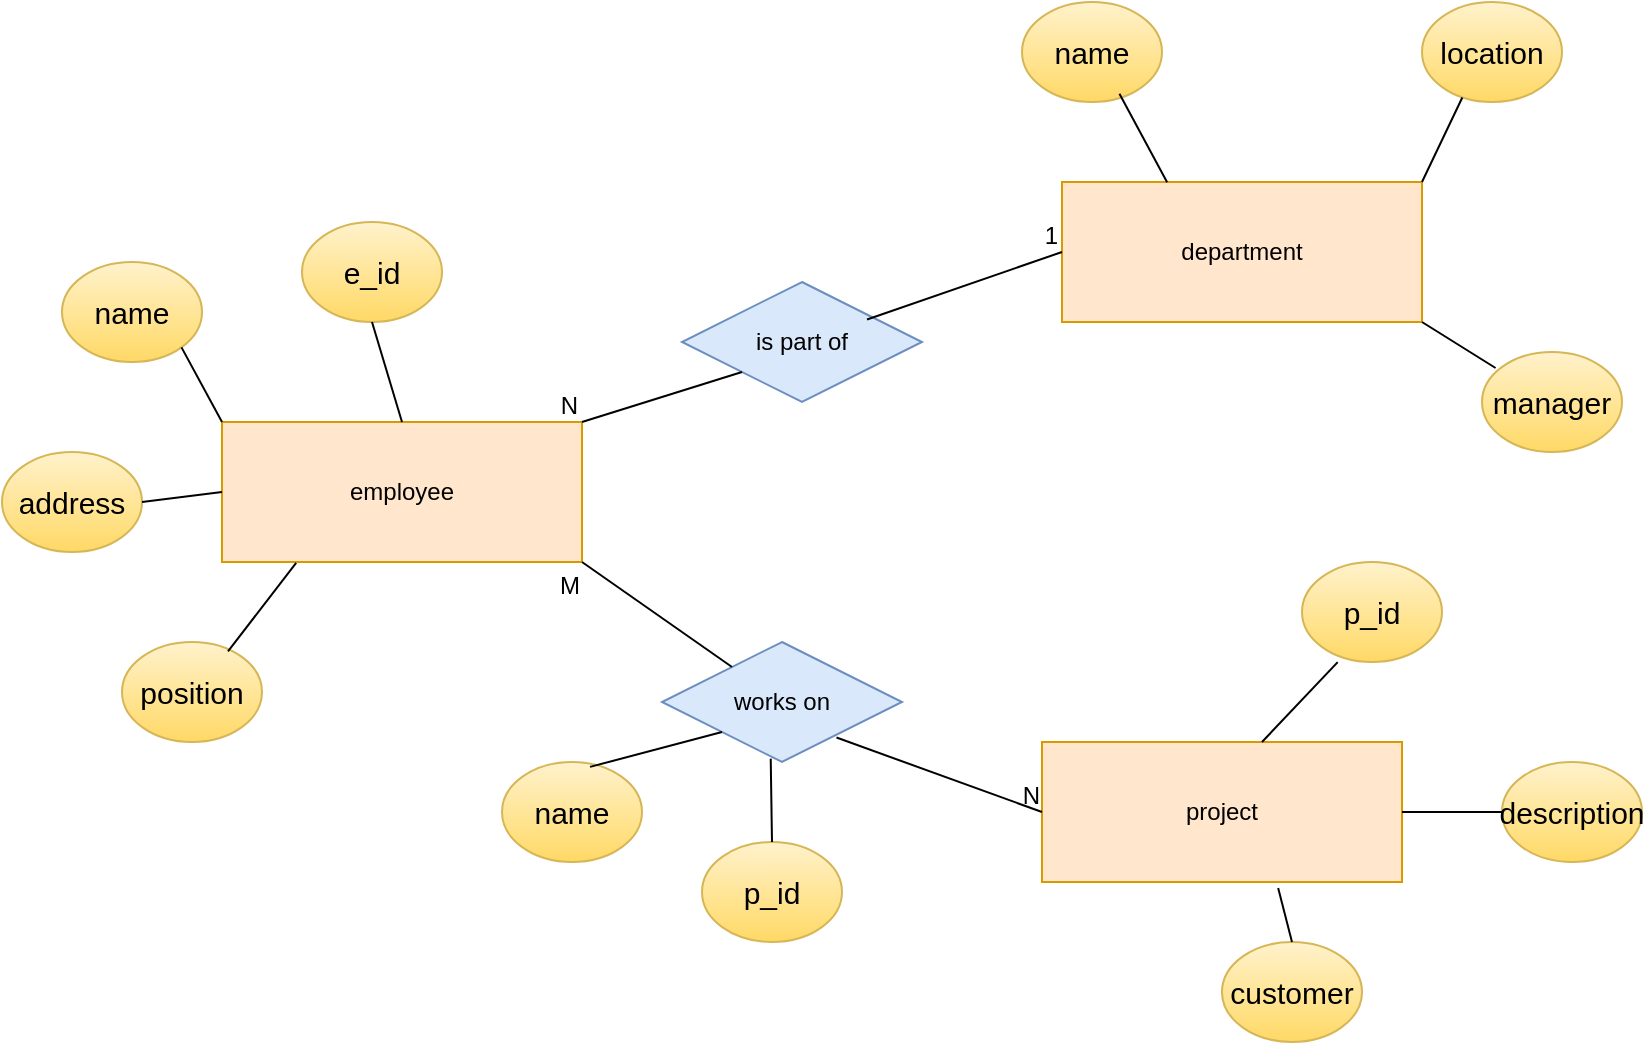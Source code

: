 <mxfile version="26.2.9">
  <diagram name="Page-1" id="fxcsWgpGUYQy39GgudwH">
    <mxGraphModel dx="937" dy="531" grid="1" gridSize="10" guides="1" tooltips="1" connect="1" arrows="1" fold="1" page="1" pageScale="1" pageWidth="3300" pageHeight="4681" math="0" shadow="0">
      <root>
        <mxCell id="0" />
        <mxCell id="1" parent="0" />
        <mxCell id="H8H1YPhDM66-B2P9FcZS-3" value="name" style="ellipse;whiteSpace=wrap;html=1;fillColor=#fff2cc;strokeColor=#d6b656;gradientColor=#ffd966;fontSize=15;" vertex="1" parent="1">
          <mxGeometry x="190" y="320" width="70" height="50" as="geometry" />
        </mxCell>
        <mxCell id="H8H1YPhDM66-B2P9FcZS-4" value="address" style="ellipse;whiteSpace=wrap;html=1;fillColor=#fff2cc;strokeColor=#d6b656;gradientColor=#ffd966;fontSize=15;" vertex="1" parent="1">
          <mxGeometry x="160" y="415" width="70" height="50" as="geometry" />
        </mxCell>
        <mxCell id="H8H1YPhDM66-B2P9FcZS-5" value="position" style="ellipse;whiteSpace=wrap;html=1;fillColor=#fff2cc;strokeColor=#d6b656;gradientColor=#ffd966;fontSize=15;" vertex="1" parent="1">
          <mxGeometry x="220" y="510" width="70" height="50" as="geometry" />
        </mxCell>
        <mxCell id="H8H1YPhDM66-B2P9FcZS-6" value="e_id" style="ellipse;whiteSpace=wrap;html=1;fillColor=#fff2cc;strokeColor=#d6b656;gradientColor=#ffd966;fontSize=15;" vertex="1" parent="1">
          <mxGeometry x="310" y="300" width="70" height="50" as="geometry" />
        </mxCell>
        <mxCell id="H8H1YPhDM66-B2P9FcZS-8" value="name" style="ellipse;whiteSpace=wrap;html=1;fillColor=#fff2cc;strokeColor=#d6b656;gradientColor=#ffd966;fontSize=15;" vertex="1" parent="1">
          <mxGeometry x="670" y="190" width="70" height="50" as="geometry" />
        </mxCell>
        <mxCell id="H8H1YPhDM66-B2P9FcZS-9" value="description" style="ellipse;whiteSpace=wrap;html=1;fillColor=#fff2cc;strokeColor=#d6b656;gradientColor=#ffd966;fontSize=15;" vertex="1" parent="1">
          <mxGeometry x="910" y="570" width="70" height="50" as="geometry" />
        </mxCell>
        <mxCell id="H8H1YPhDM66-B2P9FcZS-10" value="employee" style="whiteSpace=wrap;html=1;align=center;fillColor=#ffe6cc;strokeColor=#d79b00;" vertex="1" parent="1">
          <mxGeometry x="270" y="400" width="180" height="70" as="geometry" />
        </mxCell>
        <mxCell id="H8H1YPhDM66-B2P9FcZS-13" value="department" style="whiteSpace=wrap;html=1;align=center;fillColor=#ffe6cc;strokeColor=#d79b00;" vertex="1" parent="1">
          <mxGeometry x="690" y="280" width="180" height="70" as="geometry" />
        </mxCell>
        <mxCell id="H8H1YPhDM66-B2P9FcZS-14" value="project" style="whiteSpace=wrap;html=1;align=center;fillColor=#ffe6cc;strokeColor=#d79b00;" vertex="1" parent="1">
          <mxGeometry x="680" y="560" width="180" height="70" as="geometry" />
        </mxCell>
        <mxCell id="H8H1YPhDM66-B2P9FcZS-17" value="is part of" style="shape=rhombus;perimeter=rhombusPerimeter;whiteSpace=wrap;html=1;align=center;fillColor=#dae8fc;strokeColor=#6c8ebf;" vertex="1" parent="1">
          <mxGeometry x="500" y="330" width="120" height="60" as="geometry" />
        </mxCell>
        <mxCell id="H8H1YPhDM66-B2P9FcZS-18" value="works on" style="shape=rhombus;perimeter=rhombusPerimeter;whiteSpace=wrap;html=1;align=center;fillColor=#dae8fc;strokeColor=#6c8ebf;" vertex="1" parent="1">
          <mxGeometry x="490" y="510" width="120" height="60" as="geometry" />
        </mxCell>
        <mxCell id="H8H1YPhDM66-B2P9FcZS-26" value="" style="endArrow=none;html=1;rounded=0;entryX=1;entryY=0;entryDx=0;entryDy=0;exitX=0;exitY=1;exitDx=0;exitDy=0;" edge="1" parent="1" source="H8H1YPhDM66-B2P9FcZS-17" target="H8H1YPhDM66-B2P9FcZS-10">
          <mxGeometry relative="1" as="geometry">
            <mxPoint x="530" y="370" as="sourcePoint" />
            <mxPoint x="590" y="345" as="targetPoint" />
          </mxGeometry>
        </mxCell>
        <mxCell id="H8H1YPhDM66-B2P9FcZS-27" value="N" style="resizable=0;html=1;whiteSpace=wrap;align=right;verticalAlign=bottom;" connectable="0" vertex="1" parent="H8H1YPhDM66-B2P9FcZS-26">
          <mxGeometry x="1" relative="1" as="geometry" />
        </mxCell>
        <mxCell id="H8H1YPhDM66-B2P9FcZS-28" value="" style="endArrow=none;html=1;rounded=0;entryX=0;entryY=0.5;entryDx=0;entryDy=0;exitX=0.771;exitY=0.312;exitDx=0;exitDy=0;exitPerimeter=0;" edge="1" parent="1" source="H8H1YPhDM66-B2P9FcZS-17" target="H8H1YPhDM66-B2P9FcZS-13">
          <mxGeometry relative="1" as="geometry">
            <mxPoint x="610" y="400" as="sourcePoint" />
            <mxPoint x="770" y="400" as="targetPoint" />
          </mxGeometry>
        </mxCell>
        <mxCell id="H8H1YPhDM66-B2P9FcZS-29" value="1" style="resizable=0;html=1;whiteSpace=wrap;align=right;verticalAlign=bottom;" connectable="0" vertex="1" parent="H8H1YPhDM66-B2P9FcZS-28">
          <mxGeometry x="1" relative="1" as="geometry" />
        </mxCell>
        <mxCell id="H8H1YPhDM66-B2P9FcZS-30" value="customer" style="ellipse;whiteSpace=wrap;html=1;fillColor=#fff2cc;strokeColor=#d6b656;gradientColor=#ffd966;fontSize=15;" vertex="1" parent="1">
          <mxGeometry x="770" y="660" width="70" height="50" as="geometry" />
        </mxCell>
        <mxCell id="H8H1YPhDM66-B2P9FcZS-31" value="" style="endArrow=none;html=1;rounded=0;entryX=1;entryY=1;entryDx=0;entryDy=0;" edge="1" parent="1" source="H8H1YPhDM66-B2P9FcZS-18" target="H8H1YPhDM66-B2P9FcZS-10">
          <mxGeometry relative="1" as="geometry">
            <mxPoint x="380" y="500" as="sourcePoint" />
            <mxPoint x="540" y="500" as="targetPoint" />
          </mxGeometry>
        </mxCell>
        <mxCell id="H8H1YPhDM66-B2P9FcZS-32" value="M" style="resizable=0;html=1;whiteSpace=wrap;align=right;verticalAlign=bottom;" connectable="0" vertex="1" parent="H8H1YPhDM66-B2P9FcZS-31">
          <mxGeometry x="1" relative="1" as="geometry">
            <mxPoint y="20" as="offset" />
          </mxGeometry>
        </mxCell>
        <mxCell id="H8H1YPhDM66-B2P9FcZS-36" value="" style="endArrow=none;html=1;rounded=0;entryX=0;entryY=0.5;entryDx=0;entryDy=0;exitX=0.727;exitY=0.796;exitDx=0;exitDy=0;exitPerimeter=0;" edge="1" parent="1" source="H8H1YPhDM66-B2P9FcZS-18" target="H8H1YPhDM66-B2P9FcZS-14">
          <mxGeometry relative="1" as="geometry">
            <mxPoint x="510" y="470" as="sourcePoint" />
            <mxPoint x="670" y="470" as="targetPoint" />
          </mxGeometry>
        </mxCell>
        <mxCell id="H8H1YPhDM66-B2P9FcZS-37" value="N" style="resizable=0;html=1;whiteSpace=wrap;align=right;verticalAlign=bottom;" connectable="0" vertex="1" parent="H8H1YPhDM66-B2P9FcZS-36">
          <mxGeometry x="1" relative="1" as="geometry" />
        </mxCell>
        <mxCell id="H8H1YPhDM66-B2P9FcZS-38" value="location" style="ellipse;whiteSpace=wrap;html=1;fillColor=#fff2cc;strokeColor=#d6b656;gradientColor=#ffd966;fontSize=15;" vertex="1" parent="1">
          <mxGeometry x="870" y="190" width="70" height="50" as="geometry" />
        </mxCell>
        <mxCell id="H8H1YPhDM66-B2P9FcZS-39" value="manager" style="ellipse;whiteSpace=wrap;html=1;fillColor=#fff2cc;strokeColor=#d6b656;gradientColor=#ffd966;fontSize=15;" vertex="1" parent="1">
          <mxGeometry x="900" y="365" width="70" height="50" as="geometry" />
        </mxCell>
        <mxCell id="H8H1YPhDM66-B2P9FcZS-40" value="" style="endArrow=none;html=1;rounded=0;exitX=0.696;exitY=0.917;exitDx=0;exitDy=0;exitPerimeter=0;entryX=0.292;entryY=0.002;entryDx=0;entryDy=0;entryPerimeter=0;" edge="1" parent="1" source="H8H1YPhDM66-B2P9FcZS-8" target="H8H1YPhDM66-B2P9FcZS-13">
          <mxGeometry relative="1" as="geometry">
            <mxPoint x="730" y="310" as="sourcePoint" />
            <mxPoint x="890" y="310" as="targetPoint" />
          </mxGeometry>
        </mxCell>
        <mxCell id="H8H1YPhDM66-B2P9FcZS-41" value="" style="endArrow=none;html=1;rounded=0;exitX=1;exitY=1;exitDx=0;exitDy=0;entryX=0.097;entryY=0.16;entryDx=0;entryDy=0;entryPerimeter=0;" edge="1" parent="1" source="H8H1YPhDM66-B2P9FcZS-13" target="H8H1YPhDM66-B2P9FcZS-39">
          <mxGeometry relative="1" as="geometry">
            <mxPoint x="729" y="246" as="sourcePoint" />
            <mxPoint x="753" y="290" as="targetPoint" />
          </mxGeometry>
        </mxCell>
        <mxCell id="H8H1YPhDM66-B2P9FcZS-42" value="" style="endArrow=none;html=1;rounded=0;exitX=1;exitY=0;exitDx=0;exitDy=0;entryX=0.288;entryY=0.955;entryDx=0;entryDy=0;entryPerimeter=0;" edge="1" parent="1" source="H8H1YPhDM66-B2P9FcZS-13" target="H8H1YPhDM66-B2P9FcZS-38">
          <mxGeometry relative="1" as="geometry">
            <mxPoint x="880" y="360" as="sourcePoint" />
            <mxPoint x="917" y="383" as="targetPoint" />
          </mxGeometry>
        </mxCell>
        <mxCell id="H8H1YPhDM66-B2P9FcZS-43" value="" style="endArrow=none;html=1;rounded=0;exitX=1;exitY=0.5;exitDx=0;exitDy=0;entryX=0;entryY=0.5;entryDx=0;entryDy=0;" edge="1" parent="1" source="H8H1YPhDM66-B2P9FcZS-14" target="H8H1YPhDM66-B2P9FcZS-9">
          <mxGeometry relative="1" as="geometry">
            <mxPoint x="880" y="360" as="sourcePoint" />
            <mxPoint x="917" y="383" as="targetPoint" />
          </mxGeometry>
        </mxCell>
        <mxCell id="H8H1YPhDM66-B2P9FcZS-44" value="" style="endArrow=none;html=1;rounded=0;exitX=0.656;exitY=1.043;exitDx=0;exitDy=0;entryX=0.5;entryY=0;entryDx=0;entryDy=0;exitPerimeter=0;" edge="1" parent="1" source="H8H1YPhDM66-B2P9FcZS-14" target="H8H1YPhDM66-B2P9FcZS-30">
          <mxGeometry relative="1" as="geometry">
            <mxPoint x="870" y="605" as="sourcePoint" />
            <mxPoint x="920" y="605" as="targetPoint" />
          </mxGeometry>
        </mxCell>
        <mxCell id="H8H1YPhDM66-B2P9FcZS-45" value="" style="endArrow=none;html=1;rounded=0;exitX=0.206;exitY=1.007;exitDx=0;exitDy=0;entryX=0.757;entryY=0.093;entryDx=0;entryDy=0;exitPerimeter=0;entryPerimeter=0;" edge="1" parent="1" source="H8H1YPhDM66-B2P9FcZS-10" target="H8H1YPhDM66-B2P9FcZS-5">
          <mxGeometry relative="1" as="geometry">
            <mxPoint x="808" y="643" as="sourcePoint" />
            <mxPoint x="815" y="670" as="targetPoint" />
          </mxGeometry>
        </mxCell>
        <mxCell id="H8H1YPhDM66-B2P9FcZS-46" value="" style="endArrow=none;html=1;rounded=0;exitX=0;exitY=0.5;exitDx=0;exitDy=0;entryX=1;entryY=0.5;entryDx=0;entryDy=0;" edge="1" parent="1" source="H8H1YPhDM66-B2P9FcZS-10" target="H8H1YPhDM66-B2P9FcZS-4">
          <mxGeometry relative="1" as="geometry">
            <mxPoint x="317" y="480" as="sourcePoint" />
            <mxPoint x="283" y="525" as="targetPoint" />
          </mxGeometry>
        </mxCell>
        <mxCell id="H8H1YPhDM66-B2P9FcZS-47" value="" style="endArrow=none;html=1;rounded=0;exitX=0;exitY=0;exitDx=0;exitDy=0;entryX=1;entryY=1;entryDx=0;entryDy=0;" edge="1" parent="1" source="H8H1YPhDM66-B2P9FcZS-10" target="H8H1YPhDM66-B2P9FcZS-3">
          <mxGeometry relative="1" as="geometry">
            <mxPoint x="280" y="445" as="sourcePoint" />
            <mxPoint x="240" y="450" as="targetPoint" />
          </mxGeometry>
        </mxCell>
        <mxCell id="H8H1YPhDM66-B2P9FcZS-48" value="" style="endArrow=none;html=1;rounded=0;exitX=0.5;exitY=0;exitDx=0;exitDy=0;entryX=0.5;entryY=1;entryDx=0;entryDy=0;" edge="1" parent="1" source="H8H1YPhDM66-B2P9FcZS-10" target="H8H1YPhDM66-B2P9FcZS-6">
          <mxGeometry relative="1" as="geometry">
            <mxPoint x="280" y="410" as="sourcePoint" />
            <mxPoint x="260" y="373" as="targetPoint" />
          </mxGeometry>
        </mxCell>
        <mxCell id="H8H1YPhDM66-B2P9FcZS-49" value="name" style="ellipse;whiteSpace=wrap;html=1;fillColor=#fff2cc;strokeColor=#d6b656;gradientColor=#ffd966;fontSize=15;" vertex="1" parent="1">
          <mxGeometry x="410" y="570" width="70" height="50" as="geometry" />
        </mxCell>
        <mxCell id="H8H1YPhDM66-B2P9FcZS-50" value="p_id" style="ellipse;whiteSpace=wrap;html=1;fillColor=#fff2cc;strokeColor=#d6b656;gradientColor=#ffd966;fontSize=15;" vertex="1" parent="1">
          <mxGeometry x="510" y="610" width="70" height="50" as="geometry" />
        </mxCell>
        <mxCell id="H8H1YPhDM66-B2P9FcZS-51" value="p_id" style="ellipse;whiteSpace=wrap;html=1;fillColor=#fff2cc;strokeColor=#d6b656;gradientColor=#ffd966;fontSize=15;" vertex="1" parent="1">
          <mxGeometry x="810" y="470" width="70" height="50" as="geometry" />
        </mxCell>
        <mxCell id="H8H1YPhDM66-B2P9FcZS-52" value="" style="endArrow=none;html=1;rounded=0;exitX=1;exitY=0.5;exitDx=0;exitDy=0;entryX=0.255;entryY=1.001;entryDx=0;entryDy=0;entryPerimeter=0;" edge="1" parent="1" target="H8H1YPhDM66-B2P9FcZS-51">
          <mxGeometry relative="1" as="geometry">
            <mxPoint x="790" y="560" as="sourcePoint" />
            <mxPoint x="840" y="560" as="targetPoint" />
          </mxGeometry>
        </mxCell>
        <mxCell id="H8H1YPhDM66-B2P9FcZS-53" value="" style="endArrow=none;html=1;rounded=0;exitX=0.629;exitY=0.049;exitDx=0;exitDy=0;entryX=0;entryY=1;entryDx=0;entryDy=0;exitPerimeter=0;" edge="1" parent="1" source="H8H1YPhDM66-B2P9FcZS-49" target="H8H1YPhDM66-B2P9FcZS-18">
          <mxGeometry relative="1" as="geometry">
            <mxPoint x="480" y="569.31" as="sourcePoint" />
            <mxPoint x="530" y="569.31" as="targetPoint" />
          </mxGeometry>
        </mxCell>
        <mxCell id="H8H1YPhDM66-B2P9FcZS-54" value="" style="endArrow=none;html=1;rounded=0;exitX=0.5;exitY=0;exitDx=0;exitDy=0;entryX=0.453;entryY=0.972;entryDx=0;entryDy=0;entryPerimeter=0;" edge="1" parent="1" source="H8H1YPhDM66-B2P9FcZS-50" target="H8H1YPhDM66-B2P9FcZS-18">
          <mxGeometry relative="1" as="geometry">
            <mxPoint x="476" y="581" as="sourcePoint" />
            <mxPoint x="525" y="565" as="targetPoint" />
          </mxGeometry>
        </mxCell>
      </root>
    </mxGraphModel>
  </diagram>
</mxfile>
